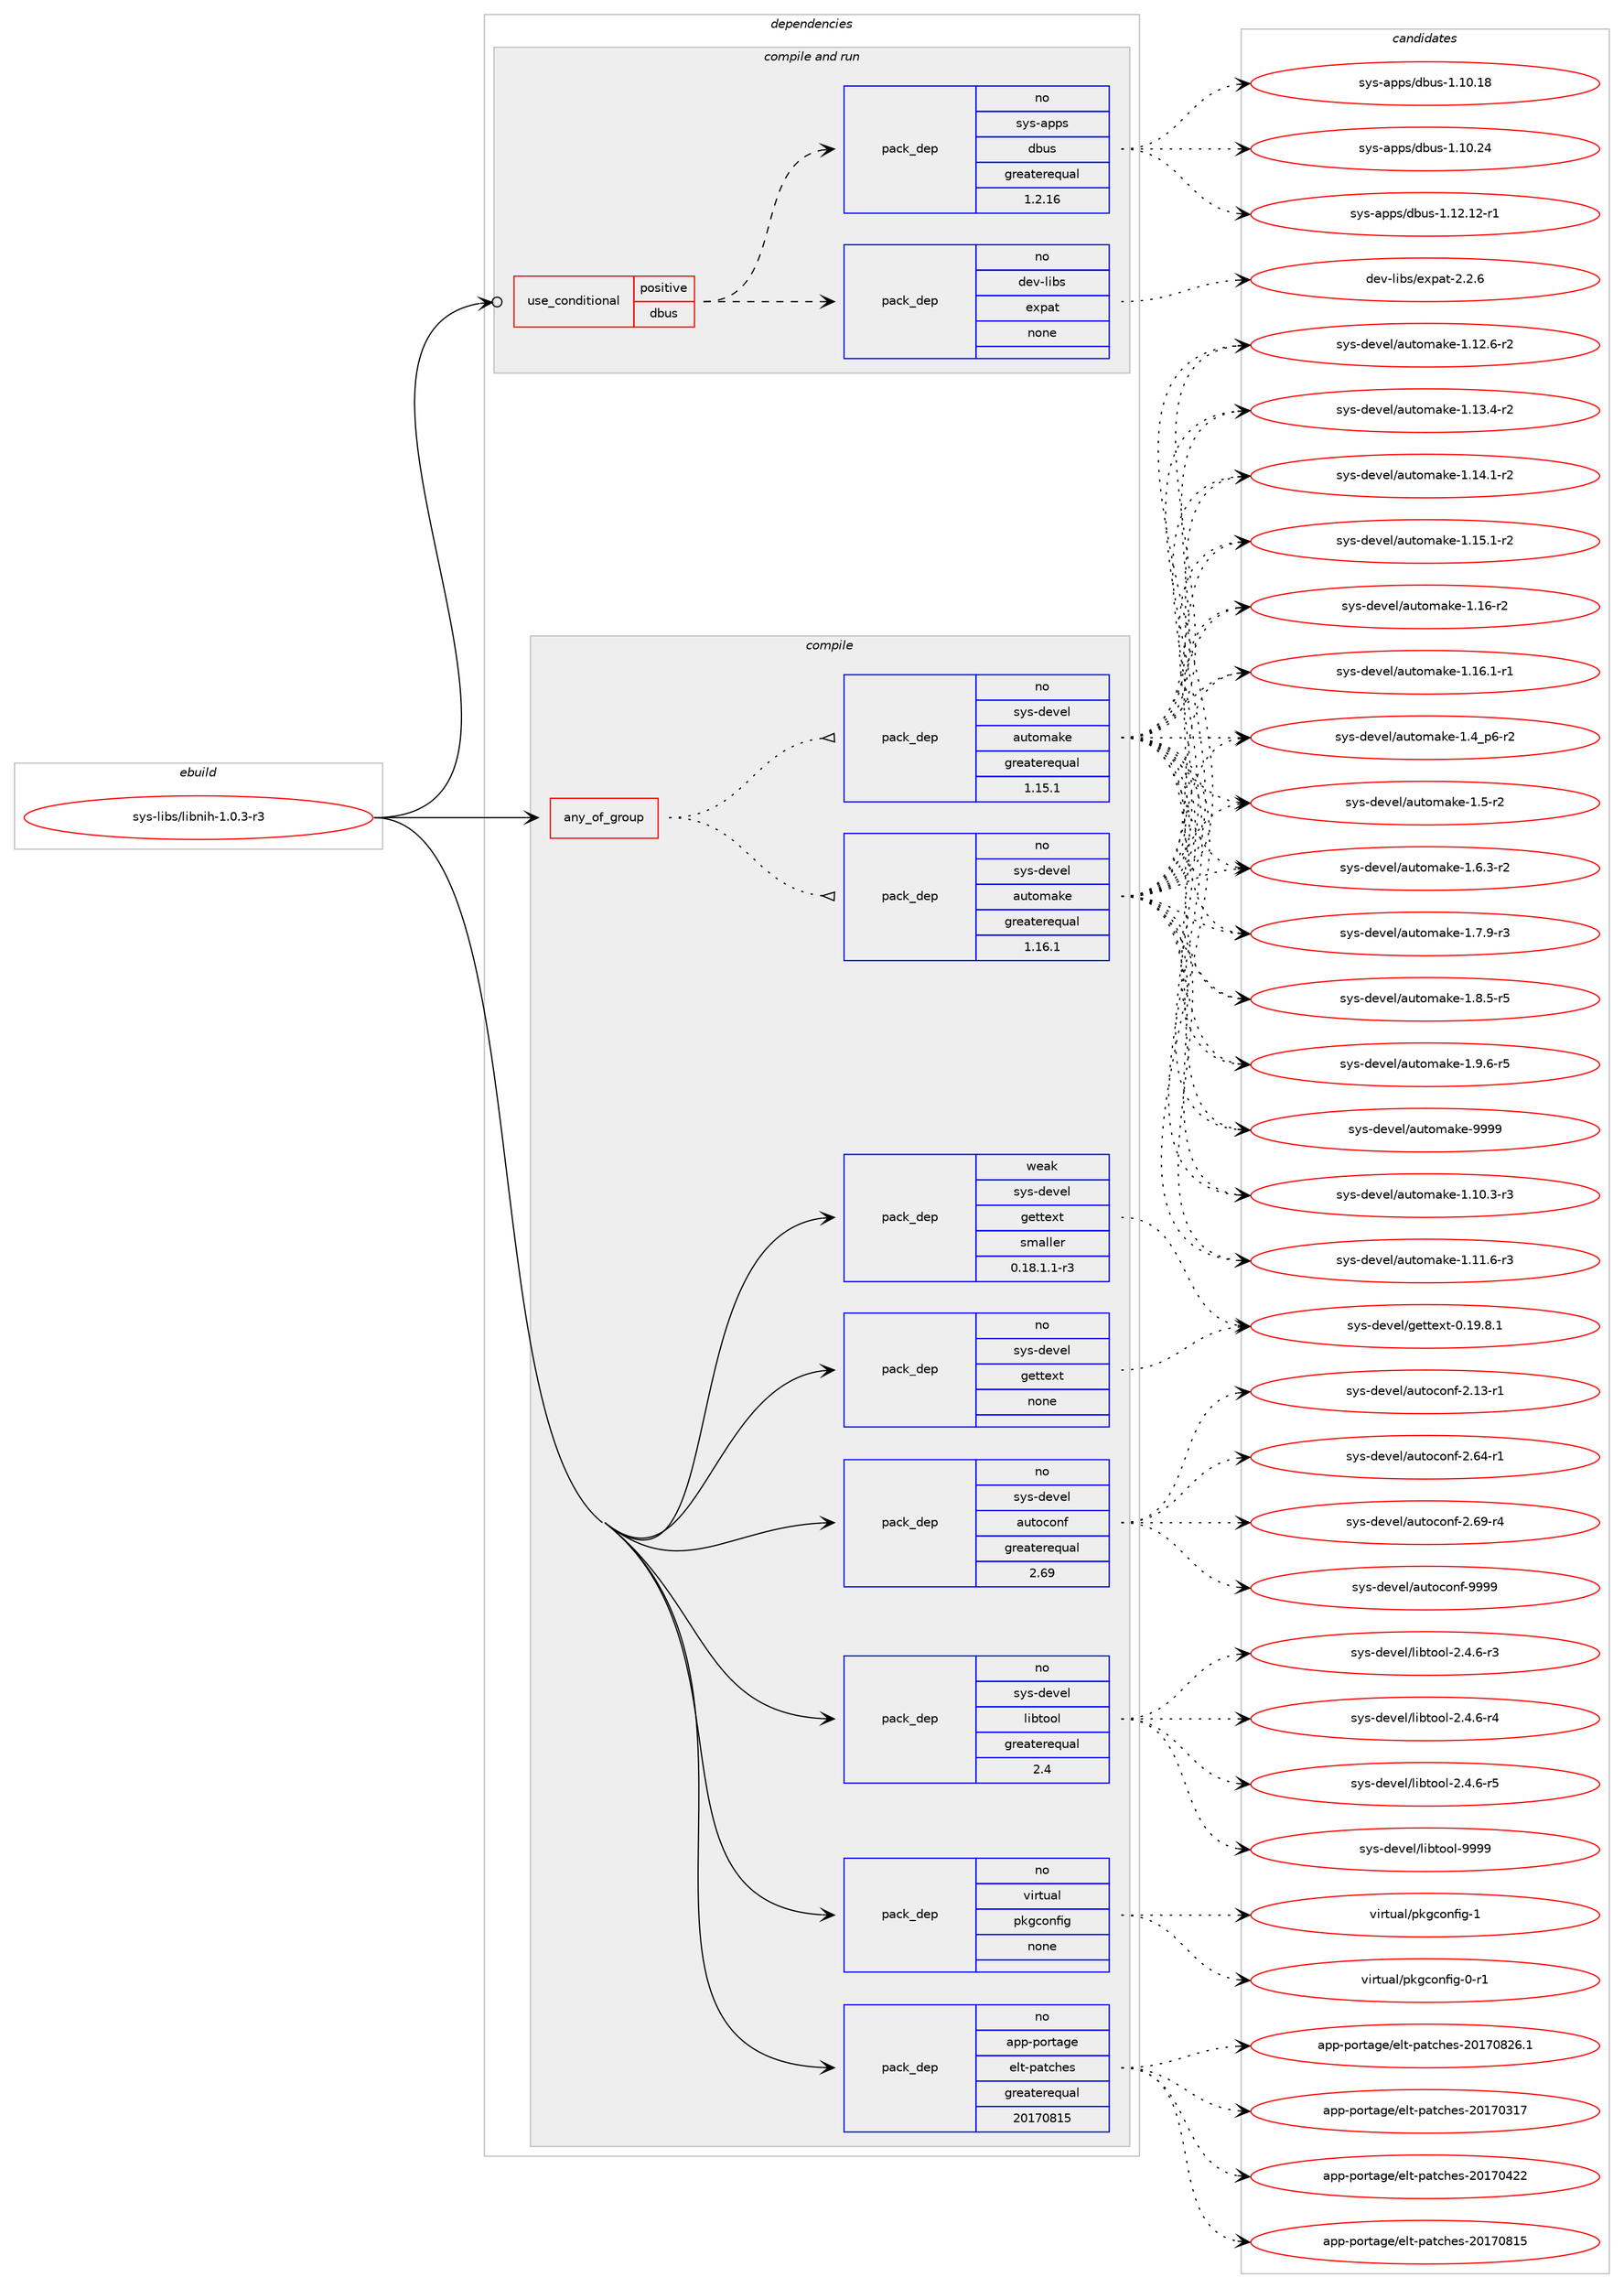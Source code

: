 digraph prolog {

# *************
# Graph options
# *************

newrank=true;
concentrate=true;
compound=true;
graph [rankdir=LR,fontname=Helvetica,fontsize=10,ranksep=1.5];#, ranksep=2.5, nodesep=0.2];
edge  [arrowhead=vee];
node  [fontname=Helvetica,fontsize=10];

# **********
# The ebuild
# **********

subgraph cluster_leftcol {
color=gray;
rank=same;
label=<<i>ebuild</i>>;
id [label="sys-libs/libnih-1.0.3-r3", color=red, width=4, href="../sys-libs/libnih-1.0.3-r3.svg"];
}

# ****************
# The dependencies
# ****************

subgraph cluster_midcol {
color=gray;
label=<<i>dependencies</i>>;
subgraph cluster_compile {
fillcolor="#eeeeee";
style=filled;
label=<<i>compile</i>>;
subgraph any27718 {
dependency1738339 [label=<<TABLE BORDER="0" CELLBORDER="1" CELLSPACING="0" CELLPADDING="4"><TR><TD CELLPADDING="10">any_of_group</TD></TR></TABLE>>, shape=none, color=red];subgraph pack1247711 {
dependency1738340 [label=<<TABLE BORDER="0" CELLBORDER="1" CELLSPACING="0" CELLPADDING="4" WIDTH="220"><TR><TD ROWSPAN="6" CELLPADDING="30">pack_dep</TD></TR><TR><TD WIDTH="110">no</TD></TR><TR><TD>sys-devel</TD></TR><TR><TD>automake</TD></TR><TR><TD>greaterequal</TD></TR><TR><TD>1.16.1</TD></TR></TABLE>>, shape=none, color=blue];
}
dependency1738339:e -> dependency1738340:w [weight=20,style="dotted",arrowhead="oinv"];
subgraph pack1247712 {
dependency1738341 [label=<<TABLE BORDER="0" CELLBORDER="1" CELLSPACING="0" CELLPADDING="4" WIDTH="220"><TR><TD ROWSPAN="6" CELLPADDING="30">pack_dep</TD></TR><TR><TD WIDTH="110">no</TD></TR><TR><TD>sys-devel</TD></TR><TR><TD>automake</TD></TR><TR><TD>greaterequal</TD></TR><TR><TD>1.15.1</TD></TR></TABLE>>, shape=none, color=blue];
}
dependency1738339:e -> dependency1738341:w [weight=20,style="dotted",arrowhead="oinv"];
}
id:e -> dependency1738339:w [weight=20,style="solid",arrowhead="vee"];
subgraph pack1247713 {
dependency1738342 [label=<<TABLE BORDER="0" CELLBORDER="1" CELLSPACING="0" CELLPADDING="4" WIDTH="220"><TR><TD ROWSPAN="6" CELLPADDING="30">pack_dep</TD></TR><TR><TD WIDTH="110">no</TD></TR><TR><TD>app-portage</TD></TR><TR><TD>elt-patches</TD></TR><TR><TD>greaterequal</TD></TR><TR><TD>20170815</TD></TR></TABLE>>, shape=none, color=blue];
}
id:e -> dependency1738342:w [weight=20,style="solid",arrowhead="vee"];
subgraph pack1247714 {
dependency1738343 [label=<<TABLE BORDER="0" CELLBORDER="1" CELLSPACING="0" CELLPADDING="4" WIDTH="220"><TR><TD ROWSPAN="6" CELLPADDING="30">pack_dep</TD></TR><TR><TD WIDTH="110">no</TD></TR><TR><TD>sys-devel</TD></TR><TR><TD>autoconf</TD></TR><TR><TD>greaterequal</TD></TR><TR><TD>2.69</TD></TR></TABLE>>, shape=none, color=blue];
}
id:e -> dependency1738343:w [weight=20,style="solid",arrowhead="vee"];
subgraph pack1247715 {
dependency1738344 [label=<<TABLE BORDER="0" CELLBORDER="1" CELLSPACING="0" CELLPADDING="4" WIDTH="220"><TR><TD ROWSPAN="6" CELLPADDING="30">pack_dep</TD></TR><TR><TD WIDTH="110">no</TD></TR><TR><TD>sys-devel</TD></TR><TR><TD>gettext</TD></TR><TR><TD>none</TD></TR><TR><TD></TD></TR></TABLE>>, shape=none, color=blue];
}
id:e -> dependency1738344:w [weight=20,style="solid",arrowhead="vee"];
subgraph pack1247716 {
dependency1738345 [label=<<TABLE BORDER="0" CELLBORDER="1" CELLSPACING="0" CELLPADDING="4" WIDTH="220"><TR><TD ROWSPAN="6" CELLPADDING="30">pack_dep</TD></TR><TR><TD WIDTH="110">no</TD></TR><TR><TD>sys-devel</TD></TR><TR><TD>libtool</TD></TR><TR><TD>greaterequal</TD></TR><TR><TD>2.4</TD></TR></TABLE>>, shape=none, color=blue];
}
id:e -> dependency1738345:w [weight=20,style="solid",arrowhead="vee"];
subgraph pack1247717 {
dependency1738346 [label=<<TABLE BORDER="0" CELLBORDER="1" CELLSPACING="0" CELLPADDING="4" WIDTH="220"><TR><TD ROWSPAN="6" CELLPADDING="30">pack_dep</TD></TR><TR><TD WIDTH="110">no</TD></TR><TR><TD>virtual</TD></TR><TR><TD>pkgconfig</TD></TR><TR><TD>none</TD></TR><TR><TD></TD></TR></TABLE>>, shape=none, color=blue];
}
id:e -> dependency1738346:w [weight=20,style="solid",arrowhead="vee"];
subgraph pack1247718 {
dependency1738347 [label=<<TABLE BORDER="0" CELLBORDER="1" CELLSPACING="0" CELLPADDING="4" WIDTH="220"><TR><TD ROWSPAN="6" CELLPADDING="30">pack_dep</TD></TR><TR><TD WIDTH="110">weak</TD></TR><TR><TD>sys-devel</TD></TR><TR><TD>gettext</TD></TR><TR><TD>smaller</TD></TR><TR><TD>0.18.1.1-r3</TD></TR></TABLE>>, shape=none, color=blue];
}
id:e -> dependency1738347:w [weight=20,style="solid",arrowhead="vee"];
}
subgraph cluster_compileandrun {
fillcolor="#eeeeee";
style=filled;
label=<<i>compile and run</i>>;
subgraph cond461955 {
dependency1738348 [label=<<TABLE BORDER="0" CELLBORDER="1" CELLSPACING="0" CELLPADDING="4"><TR><TD ROWSPAN="3" CELLPADDING="10">use_conditional</TD></TR><TR><TD>positive</TD></TR><TR><TD>dbus</TD></TR></TABLE>>, shape=none, color=red];
subgraph pack1247719 {
dependency1738349 [label=<<TABLE BORDER="0" CELLBORDER="1" CELLSPACING="0" CELLPADDING="4" WIDTH="220"><TR><TD ROWSPAN="6" CELLPADDING="30">pack_dep</TD></TR><TR><TD WIDTH="110">no</TD></TR><TR><TD>dev-libs</TD></TR><TR><TD>expat</TD></TR><TR><TD>none</TD></TR><TR><TD></TD></TR></TABLE>>, shape=none, color=blue];
}
dependency1738348:e -> dependency1738349:w [weight=20,style="dashed",arrowhead="vee"];
subgraph pack1247720 {
dependency1738350 [label=<<TABLE BORDER="0" CELLBORDER="1" CELLSPACING="0" CELLPADDING="4" WIDTH="220"><TR><TD ROWSPAN="6" CELLPADDING="30">pack_dep</TD></TR><TR><TD WIDTH="110">no</TD></TR><TR><TD>sys-apps</TD></TR><TR><TD>dbus</TD></TR><TR><TD>greaterequal</TD></TR><TR><TD>1.2.16</TD></TR></TABLE>>, shape=none, color=blue];
}
dependency1738348:e -> dependency1738350:w [weight=20,style="dashed",arrowhead="vee"];
}
id:e -> dependency1738348:w [weight=20,style="solid",arrowhead="odotvee"];
}
subgraph cluster_run {
fillcolor="#eeeeee";
style=filled;
label=<<i>run</i>>;
}
}

# **************
# The candidates
# **************

subgraph cluster_choices {
rank=same;
color=gray;
label=<<i>candidates</i>>;

subgraph choice1247711 {
color=black;
nodesep=1;
choice11512111545100101118101108479711711611110997107101454946494846514511451 [label="sys-devel/automake-1.10.3-r3", color=red, width=4,href="../sys-devel/automake-1.10.3-r3.svg"];
choice11512111545100101118101108479711711611110997107101454946494946544511451 [label="sys-devel/automake-1.11.6-r3", color=red, width=4,href="../sys-devel/automake-1.11.6-r3.svg"];
choice11512111545100101118101108479711711611110997107101454946495046544511450 [label="sys-devel/automake-1.12.6-r2", color=red, width=4,href="../sys-devel/automake-1.12.6-r2.svg"];
choice11512111545100101118101108479711711611110997107101454946495146524511450 [label="sys-devel/automake-1.13.4-r2", color=red, width=4,href="../sys-devel/automake-1.13.4-r2.svg"];
choice11512111545100101118101108479711711611110997107101454946495246494511450 [label="sys-devel/automake-1.14.1-r2", color=red, width=4,href="../sys-devel/automake-1.14.1-r2.svg"];
choice11512111545100101118101108479711711611110997107101454946495346494511450 [label="sys-devel/automake-1.15.1-r2", color=red, width=4,href="../sys-devel/automake-1.15.1-r2.svg"];
choice1151211154510010111810110847971171161111099710710145494649544511450 [label="sys-devel/automake-1.16-r2", color=red, width=4,href="../sys-devel/automake-1.16-r2.svg"];
choice11512111545100101118101108479711711611110997107101454946495446494511449 [label="sys-devel/automake-1.16.1-r1", color=red, width=4,href="../sys-devel/automake-1.16.1-r1.svg"];
choice115121115451001011181011084797117116111109971071014549465295112544511450 [label="sys-devel/automake-1.4_p6-r2", color=red, width=4,href="../sys-devel/automake-1.4_p6-r2.svg"];
choice11512111545100101118101108479711711611110997107101454946534511450 [label="sys-devel/automake-1.5-r2", color=red, width=4,href="../sys-devel/automake-1.5-r2.svg"];
choice115121115451001011181011084797117116111109971071014549465446514511450 [label="sys-devel/automake-1.6.3-r2", color=red, width=4,href="../sys-devel/automake-1.6.3-r2.svg"];
choice115121115451001011181011084797117116111109971071014549465546574511451 [label="sys-devel/automake-1.7.9-r3", color=red, width=4,href="../sys-devel/automake-1.7.9-r3.svg"];
choice115121115451001011181011084797117116111109971071014549465646534511453 [label="sys-devel/automake-1.8.5-r5", color=red, width=4,href="../sys-devel/automake-1.8.5-r5.svg"];
choice115121115451001011181011084797117116111109971071014549465746544511453 [label="sys-devel/automake-1.9.6-r5", color=red, width=4,href="../sys-devel/automake-1.9.6-r5.svg"];
choice115121115451001011181011084797117116111109971071014557575757 [label="sys-devel/automake-9999", color=red, width=4,href="../sys-devel/automake-9999.svg"];
dependency1738340:e -> choice11512111545100101118101108479711711611110997107101454946494846514511451:w [style=dotted,weight="100"];
dependency1738340:e -> choice11512111545100101118101108479711711611110997107101454946494946544511451:w [style=dotted,weight="100"];
dependency1738340:e -> choice11512111545100101118101108479711711611110997107101454946495046544511450:w [style=dotted,weight="100"];
dependency1738340:e -> choice11512111545100101118101108479711711611110997107101454946495146524511450:w [style=dotted,weight="100"];
dependency1738340:e -> choice11512111545100101118101108479711711611110997107101454946495246494511450:w [style=dotted,weight="100"];
dependency1738340:e -> choice11512111545100101118101108479711711611110997107101454946495346494511450:w [style=dotted,weight="100"];
dependency1738340:e -> choice1151211154510010111810110847971171161111099710710145494649544511450:w [style=dotted,weight="100"];
dependency1738340:e -> choice11512111545100101118101108479711711611110997107101454946495446494511449:w [style=dotted,weight="100"];
dependency1738340:e -> choice115121115451001011181011084797117116111109971071014549465295112544511450:w [style=dotted,weight="100"];
dependency1738340:e -> choice11512111545100101118101108479711711611110997107101454946534511450:w [style=dotted,weight="100"];
dependency1738340:e -> choice115121115451001011181011084797117116111109971071014549465446514511450:w [style=dotted,weight="100"];
dependency1738340:e -> choice115121115451001011181011084797117116111109971071014549465546574511451:w [style=dotted,weight="100"];
dependency1738340:e -> choice115121115451001011181011084797117116111109971071014549465646534511453:w [style=dotted,weight="100"];
dependency1738340:e -> choice115121115451001011181011084797117116111109971071014549465746544511453:w [style=dotted,weight="100"];
dependency1738340:e -> choice115121115451001011181011084797117116111109971071014557575757:w [style=dotted,weight="100"];
}
subgraph choice1247712 {
color=black;
nodesep=1;
choice11512111545100101118101108479711711611110997107101454946494846514511451 [label="sys-devel/automake-1.10.3-r3", color=red, width=4,href="../sys-devel/automake-1.10.3-r3.svg"];
choice11512111545100101118101108479711711611110997107101454946494946544511451 [label="sys-devel/automake-1.11.6-r3", color=red, width=4,href="../sys-devel/automake-1.11.6-r3.svg"];
choice11512111545100101118101108479711711611110997107101454946495046544511450 [label="sys-devel/automake-1.12.6-r2", color=red, width=4,href="../sys-devel/automake-1.12.6-r2.svg"];
choice11512111545100101118101108479711711611110997107101454946495146524511450 [label="sys-devel/automake-1.13.4-r2", color=red, width=4,href="../sys-devel/automake-1.13.4-r2.svg"];
choice11512111545100101118101108479711711611110997107101454946495246494511450 [label="sys-devel/automake-1.14.1-r2", color=red, width=4,href="../sys-devel/automake-1.14.1-r2.svg"];
choice11512111545100101118101108479711711611110997107101454946495346494511450 [label="sys-devel/automake-1.15.1-r2", color=red, width=4,href="../sys-devel/automake-1.15.1-r2.svg"];
choice1151211154510010111810110847971171161111099710710145494649544511450 [label="sys-devel/automake-1.16-r2", color=red, width=4,href="../sys-devel/automake-1.16-r2.svg"];
choice11512111545100101118101108479711711611110997107101454946495446494511449 [label="sys-devel/automake-1.16.1-r1", color=red, width=4,href="../sys-devel/automake-1.16.1-r1.svg"];
choice115121115451001011181011084797117116111109971071014549465295112544511450 [label="sys-devel/automake-1.4_p6-r2", color=red, width=4,href="../sys-devel/automake-1.4_p6-r2.svg"];
choice11512111545100101118101108479711711611110997107101454946534511450 [label="sys-devel/automake-1.5-r2", color=red, width=4,href="../sys-devel/automake-1.5-r2.svg"];
choice115121115451001011181011084797117116111109971071014549465446514511450 [label="sys-devel/automake-1.6.3-r2", color=red, width=4,href="../sys-devel/automake-1.6.3-r2.svg"];
choice115121115451001011181011084797117116111109971071014549465546574511451 [label="sys-devel/automake-1.7.9-r3", color=red, width=4,href="../sys-devel/automake-1.7.9-r3.svg"];
choice115121115451001011181011084797117116111109971071014549465646534511453 [label="sys-devel/automake-1.8.5-r5", color=red, width=4,href="../sys-devel/automake-1.8.5-r5.svg"];
choice115121115451001011181011084797117116111109971071014549465746544511453 [label="sys-devel/automake-1.9.6-r5", color=red, width=4,href="../sys-devel/automake-1.9.6-r5.svg"];
choice115121115451001011181011084797117116111109971071014557575757 [label="sys-devel/automake-9999", color=red, width=4,href="../sys-devel/automake-9999.svg"];
dependency1738341:e -> choice11512111545100101118101108479711711611110997107101454946494846514511451:w [style=dotted,weight="100"];
dependency1738341:e -> choice11512111545100101118101108479711711611110997107101454946494946544511451:w [style=dotted,weight="100"];
dependency1738341:e -> choice11512111545100101118101108479711711611110997107101454946495046544511450:w [style=dotted,weight="100"];
dependency1738341:e -> choice11512111545100101118101108479711711611110997107101454946495146524511450:w [style=dotted,weight="100"];
dependency1738341:e -> choice11512111545100101118101108479711711611110997107101454946495246494511450:w [style=dotted,weight="100"];
dependency1738341:e -> choice11512111545100101118101108479711711611110997107101454946495346494511450:w [style=dotted,weight="100"];
dependency1738341:e -> choice1151211154510010111810110847971171161111099710710145494649544511450:w [style=dotted,weight="100"];
dependency1738341:e -> choice11512111545100101118101108479711711611110997107101454946495446494511449:w [style=dotted,weight="100"];
dependency1738341:e -> choice115121115451001011181011084797117116111109971071014549465295112544511450:w [style=dotted,weight="100"];
dependency1738341:e -> choice11512111545100101118101108479711711611110997107101454946534511450:w [style=dotted,weight="100"];
dependency1738341:e -> choice115121115451001011181011084797117116111109971071014549465446514511450:w [style=dotted,weight="100"];
dependency1738341:e -> choice115121115451001011181011084797117116111109971071014549465546574511451:w [style=dotted,weight="100"];
dependency1738341:e -> choice115121115451001011181011084797117116111109971071014549465646534511453:w [style=dotted,weight="100"];
dependency1738341:e -> choice115121115451001011181011084797117116111109971071014549465746544511453:w [style=dotted,weight="100"];
dependency1738341:e -> choice115121115451001011181011084797117116111109971071014557575757:w [style=dotted,weight="100"];
}
subgraph choice1247713 {
color=black;
nodesep=1;
choice97112112451121111141169710310147101108116451129711699104101115455048495548514955 [label="app-portage/elt-patches-20170317", color=red, width=4,href="../app-portage/elt-patches-20170317.svg"];
choice97112112451121111141169710310147101108116451129711699104101115455048495548525050 [label="app-portage/elt-patches-20170422", color=red, width=4,href="../app-portage/elt-patches-20170422.svg"];
choice97112112451121111141169710310147101108116451129711699104101115455048495548564953 [label="app-portage/elt-patches-20170815", color=red, width=4,href="../app-portage/elt-patches-20170815.svg"];
choice971121124511211111411697103101471011081164511297116991041011154550484955485650544649 [label="app-portage/elt-patches-20170826.1", color=red, width=4,href="../app-portage/elt-patches-20170826.1.svg"];
dependency1738342:e -> choice97112112451121111141169710310147101108116451129711699104101115455048495548514955:w [style=dotted,weight="100"];
dependency1738342:e -> choice97112112451121111141169710310147101108116451129711699104101115455048495548525050:w [style=dotted,weight="100"];
dependency1738342:e -> choice97112112451121111141169710310147101108116451129711699104101115455048495548564953:w [style=dotted,weight="100"];
dependency1738342:e -> choice971121124511211111411697103101471011081164511297116991041011154550484955485650544649:w [style=dotted,weight="100"];
}
subgraph choice1247714 {
color=black;
nodesep=1;
choice1151211154510010111810110847971171161119911111010245504649514511449 [label="sys-devel/autoconf-2.13-r1", color=red, width=4,href="../sys-devel/autoconf-2.13-r1.svg"];
choice1151211154510010111810110847971171161119911111010245504654524511449 [label="sys-devel/autoconf-2.64-r1", color=red, width=4,href="../sys-devel/autoconf-2.64-r1.svg"];
choice1151211154510010111810110847971171161119911111010245504654574511452 [label="sys-devel/autoconf-2.69-r4", color=red, width=4,href="../sys-devel/autoconf-2.69-r4.svg"];
choice115121115451001011181011084797117116111991111101024557575757 [label="sys-devel/autoconf-9999", color=red, width=4,href="../sys-devel/autoconf-9999.svg"];
dependency1738343:e -> choice1151211154510010111810110847971171161119911111010245504649514511449:w [style=dotted,weight="100"];
dependency1738343:e -> choice1151211154510010111810110847971171161119911111010245504654524511449:w [style=dotted,weight="100"];
dependency1738343:e -> choice1151211154510010111810110847971171161119911111010245504654574511452:w [style=dotted,weight="100"];
dependency1738343:e -> choice115121115451001011181011084797117116111991111101024557575757:w [style=dotted,weight="100"];
}
subgraph choice1247715 {
color=black;
nodesep=1;
choice1151211154510010111810110847103101116116101120116454846495746564649 [label="sys-devel/gettext-0.19.8.1", color=red, width=4,href="../sys-devel/gettext-0.19.8.1.svg"];
dependency1738344:e -> choice1151211154510010111810110847103101116116101120116454846495746564649:w [style=dotted,weight="100"];
}
subgraph choice1247716 {
color=black;
nodesep=1;
choice1151211154510010111810110847108105981161111111084550465246544511451 [label="sys-devel/libtool-2.4.6-r3", color=red, width=4,href="../sys-devel/libtool-2.4.6-r3.svg"];
choice1151211154510010111810110847108105981161111111084550465246544511452 [label="sys-devel/libtool-2.4.6-r4", color=red, width=4,href="../sys-devel/libtool-2.4.6-r4.svg"];
choice1151211154510010111810110847108105981161111111084550465246544511453 [label="sys-devel/libtool-2.4.6-r5", color=red, width=4,href="../sys-devel/libtool-2.4.6-r5.svg"];
choice1151211154510010111810110847108105981161111111084557575757 [label="sys-devel/libtool-9999", color=red, width=4,href="../sys-devel/libtool-9999.svg"];
dependency1738345:e -> choice1151211154510010111810110847108105981161111111084550465246544511451:w [style=dotted,weight="100"];
dependency1738345:e -> choice1151211154510010111810110847108105981161111111084550465246544511452:w [style=dotted,weight="100"];
dependency1738345:e -> choice1151211154510010111810110847108105981161111111084550465246544511453:w [style=dotted,weight="100"];
dependency1738345:e -> choice1151211154510010111810110847108105981161111111084557575757:w [style=dotted,weight="100"];
}
subgraph choice1247717 {
color=black;
nodesep=1;
choice11810511411611797108471121071039911111010210510345484511449 [label="virtual/pkgconfig-0-r1", color=red, width=4,href="../virtual/pkgconfig-0-r1.svg"];
choice1181051141161179710847112107103991111101021051034549 [label="virtual/pkgconfig-1", color=red, width=4,href="../virtual/pkgconfig-1.svg"];
dependency1738346:e -> choice11810511411611797108471121071039911111010210510345484511449:w [style=dotted,weight="100"];
dependency1738346:e -> choice1181051141161179710847112107103991111101021051034549:w [style=dotted,weight="100"];
}
subgraph choice1247718 {
color=black;
nodesep=1;
choice1151211154510010111810110847103101116116101120116454846495746564649 [label="sys-devel/gettext-0.19.8.1", color=red, width=4,href="../sys-devel/gettext-0.19.8.1.svg"];
dependency1738347:e -> choice1151211154510010111810110847103101116116101120116454846495746564649:w [style=dotted,weight="100"];
}
subgraph choice1247719 {
color=black;
nodesep=1;
choice10010111845108105981154710112011297116455046504654 [label="dev-libs/expat-2.2.6", color=red, width=4,href="../dev-libs/expat-2.2.6.svg"];
dependency1738349:e -> choice10010111845108105981154710112011297116455046504654:w [style=dotted,weight="100"];
}
subgraph choice1247720 {
color=black;
nodesep=1;
choice115121115459711211211547100981171154549464948464956 [label="sys-apps/dbus-1.10.18", color=red, width=4,href="../sys-apps/dbus-1.10.18.svg"];
choice115121115459711211211547100981171154549464948465052 [label="sys-apps/dbus-1.10.24", color=red, width=4,href="../sys-apps/dbus-1.10.24.svg"];
choice1151211154597112112115471009811711545494649504649504511449 [label="sys-apps/dbus-1.12.12-r1", color=red, width=4,href="../sys-apps/dbus-1.12.12-r1.svg"];
dependency1738350:e -> choice115121115459711211211547100981171154549464948464956:w [style=dotted,weight="100"];
dependency1738350:e -> choice115121115459711211211547100981171154549464948465052:w [style=dotted,weight="100"];
dependency1738350:e -> choice1151211154597112112115471009811711545494649504649504511449:w [style=dotted,weight="100"];
}
}

}
